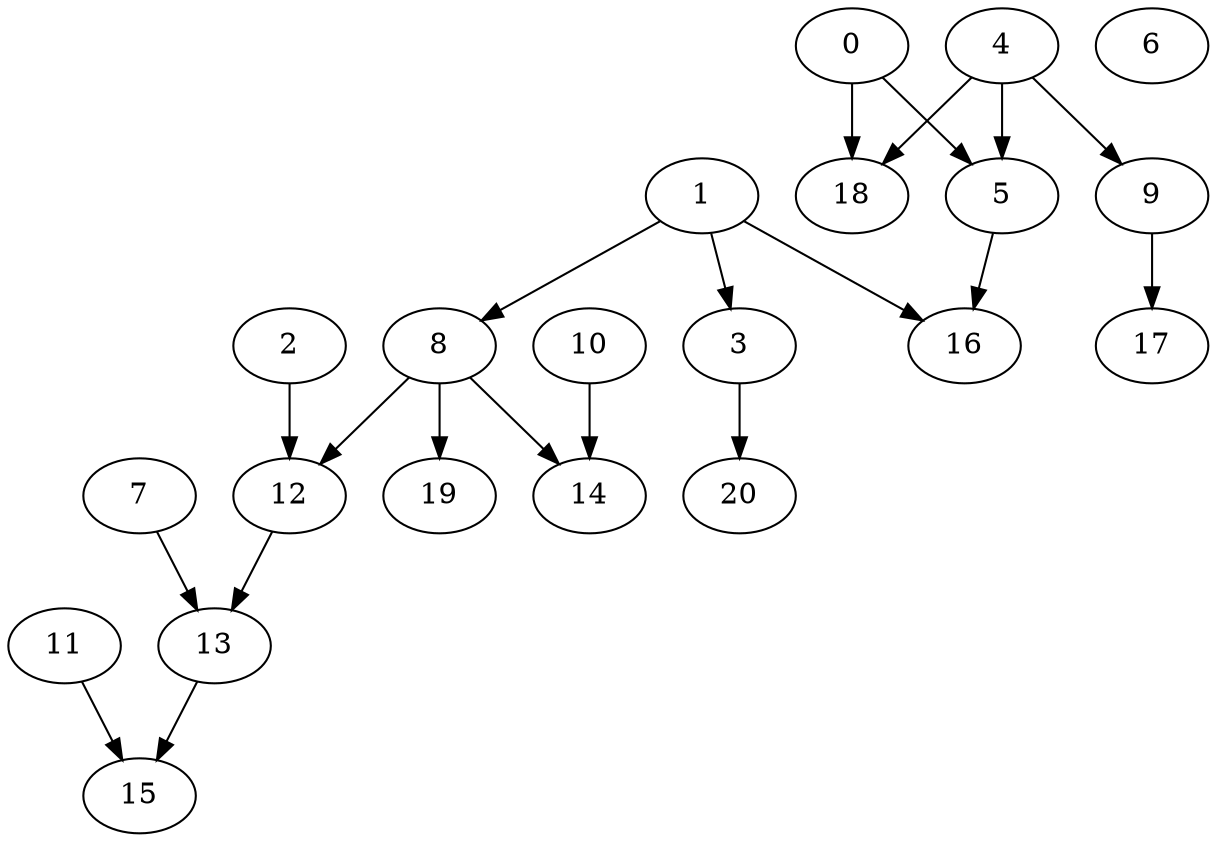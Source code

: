 digraph "Random_Nodes_21_Density_0.95_CCR_10.00_WeightType_Random_GB_Homogeneous-2" {
1 [Weight=2];
8 [Weight=6];
4 [Weight=2];
2 [Weight=6];
0 [Weight=3];
12 [Weight=10];
9 [Weight=7];
7 [Weight=10];
11 [Weight=5];
3 [Weight=2];
5 [Weight=4];
10 [Weight=5];
13 [Weight=4];
14 [Weight=10];
17 [Weight=10];
15 [Weight=9];
18 [Weight=7];
20 [Weight=7];
6 [Weight=4];
16 [Weight=4];
19 [Weight=2];
4 -> 9 [Weight=80];
11 -> 15 [Weight=71];
1 -> 3 [Weight=18];
2 -> 12 [Weight=27];
9 -> 17 [Weight=89];
8 -> 12 [Weight=53];
4 -> 18 [Weight=53];
1 -> 8 [Weight=62];
12 -> 13 [Weight=71];
13 -> 15 [Weight=44];
0 -> 5 [Weight=71];
4 -> 5 [Weight=89];
1 -> 16 [Weight=18];
10 -> 14 [Weight=53];
5 -> 16 [Weight=71];
3 -> 20 [Weight=71];
8 -> 19 [Weight=62];
8 -> 14 [Weight=71];
0 -> 18 [Weight=80];
7 -> 13 [Weight=36];
}
